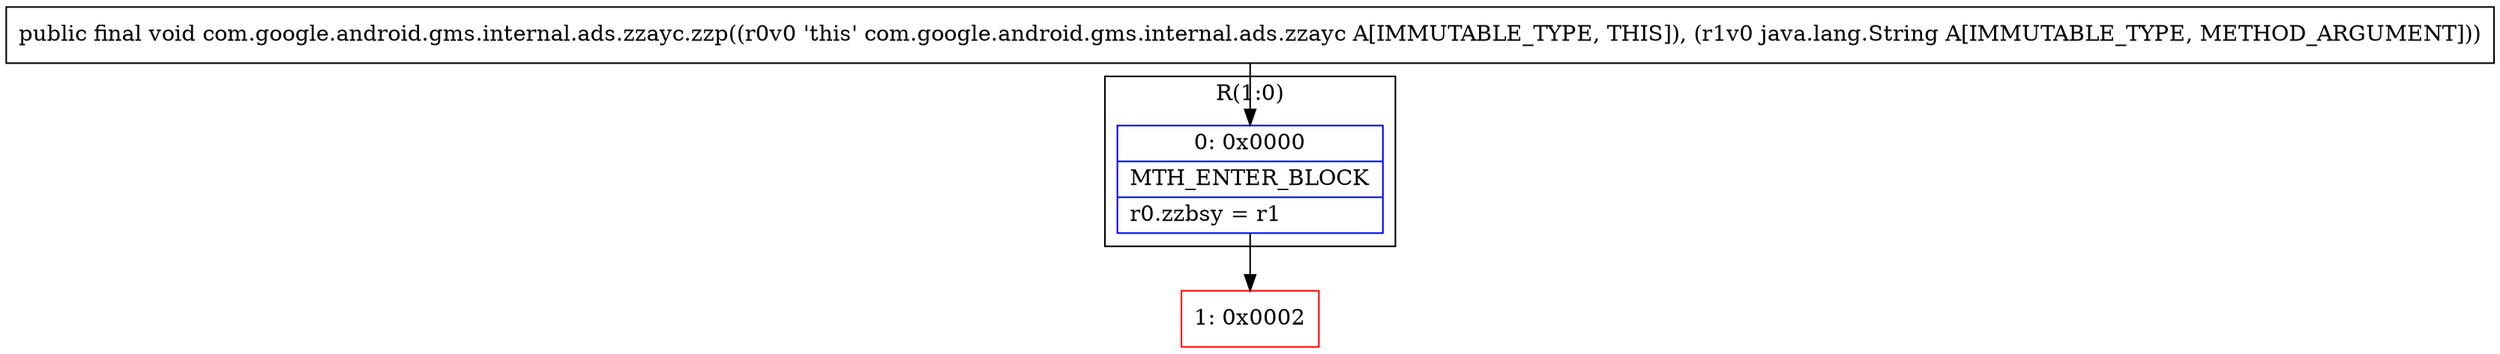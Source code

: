 digraph "CFG forcom.google.android.gms.internal.ads.zzayc.zzp(Ljava\/lang\/String;)V" {
subgraph cluster_Region_1326587981 {
label = "R(1:0)";
node [shape=record,color=blue];
Node_0 [shape=record,label="{0\:\ 0x0000|MTH_ENTER_BLOCK\l|r0.zzbsy = r1\l}"];
}
Node_1 [shape=record,color=red,label="{1\:\ 0x0002}"];
MethodNode[shape=record,label="{public final void com.google.android.gms.internal.ads.zzayc.zzp((r0v0 'this' com.google.android.gms.internal.ads.zzayc A[IMMUTABLE_TYPE, THIS]), (r1v0 java.lang.String A[IMMUTABLE_TYPE, METHOD_ARGUMENT])) }"];
MethodNode -> Node_0;
Node_0 -> Node_1;
}

